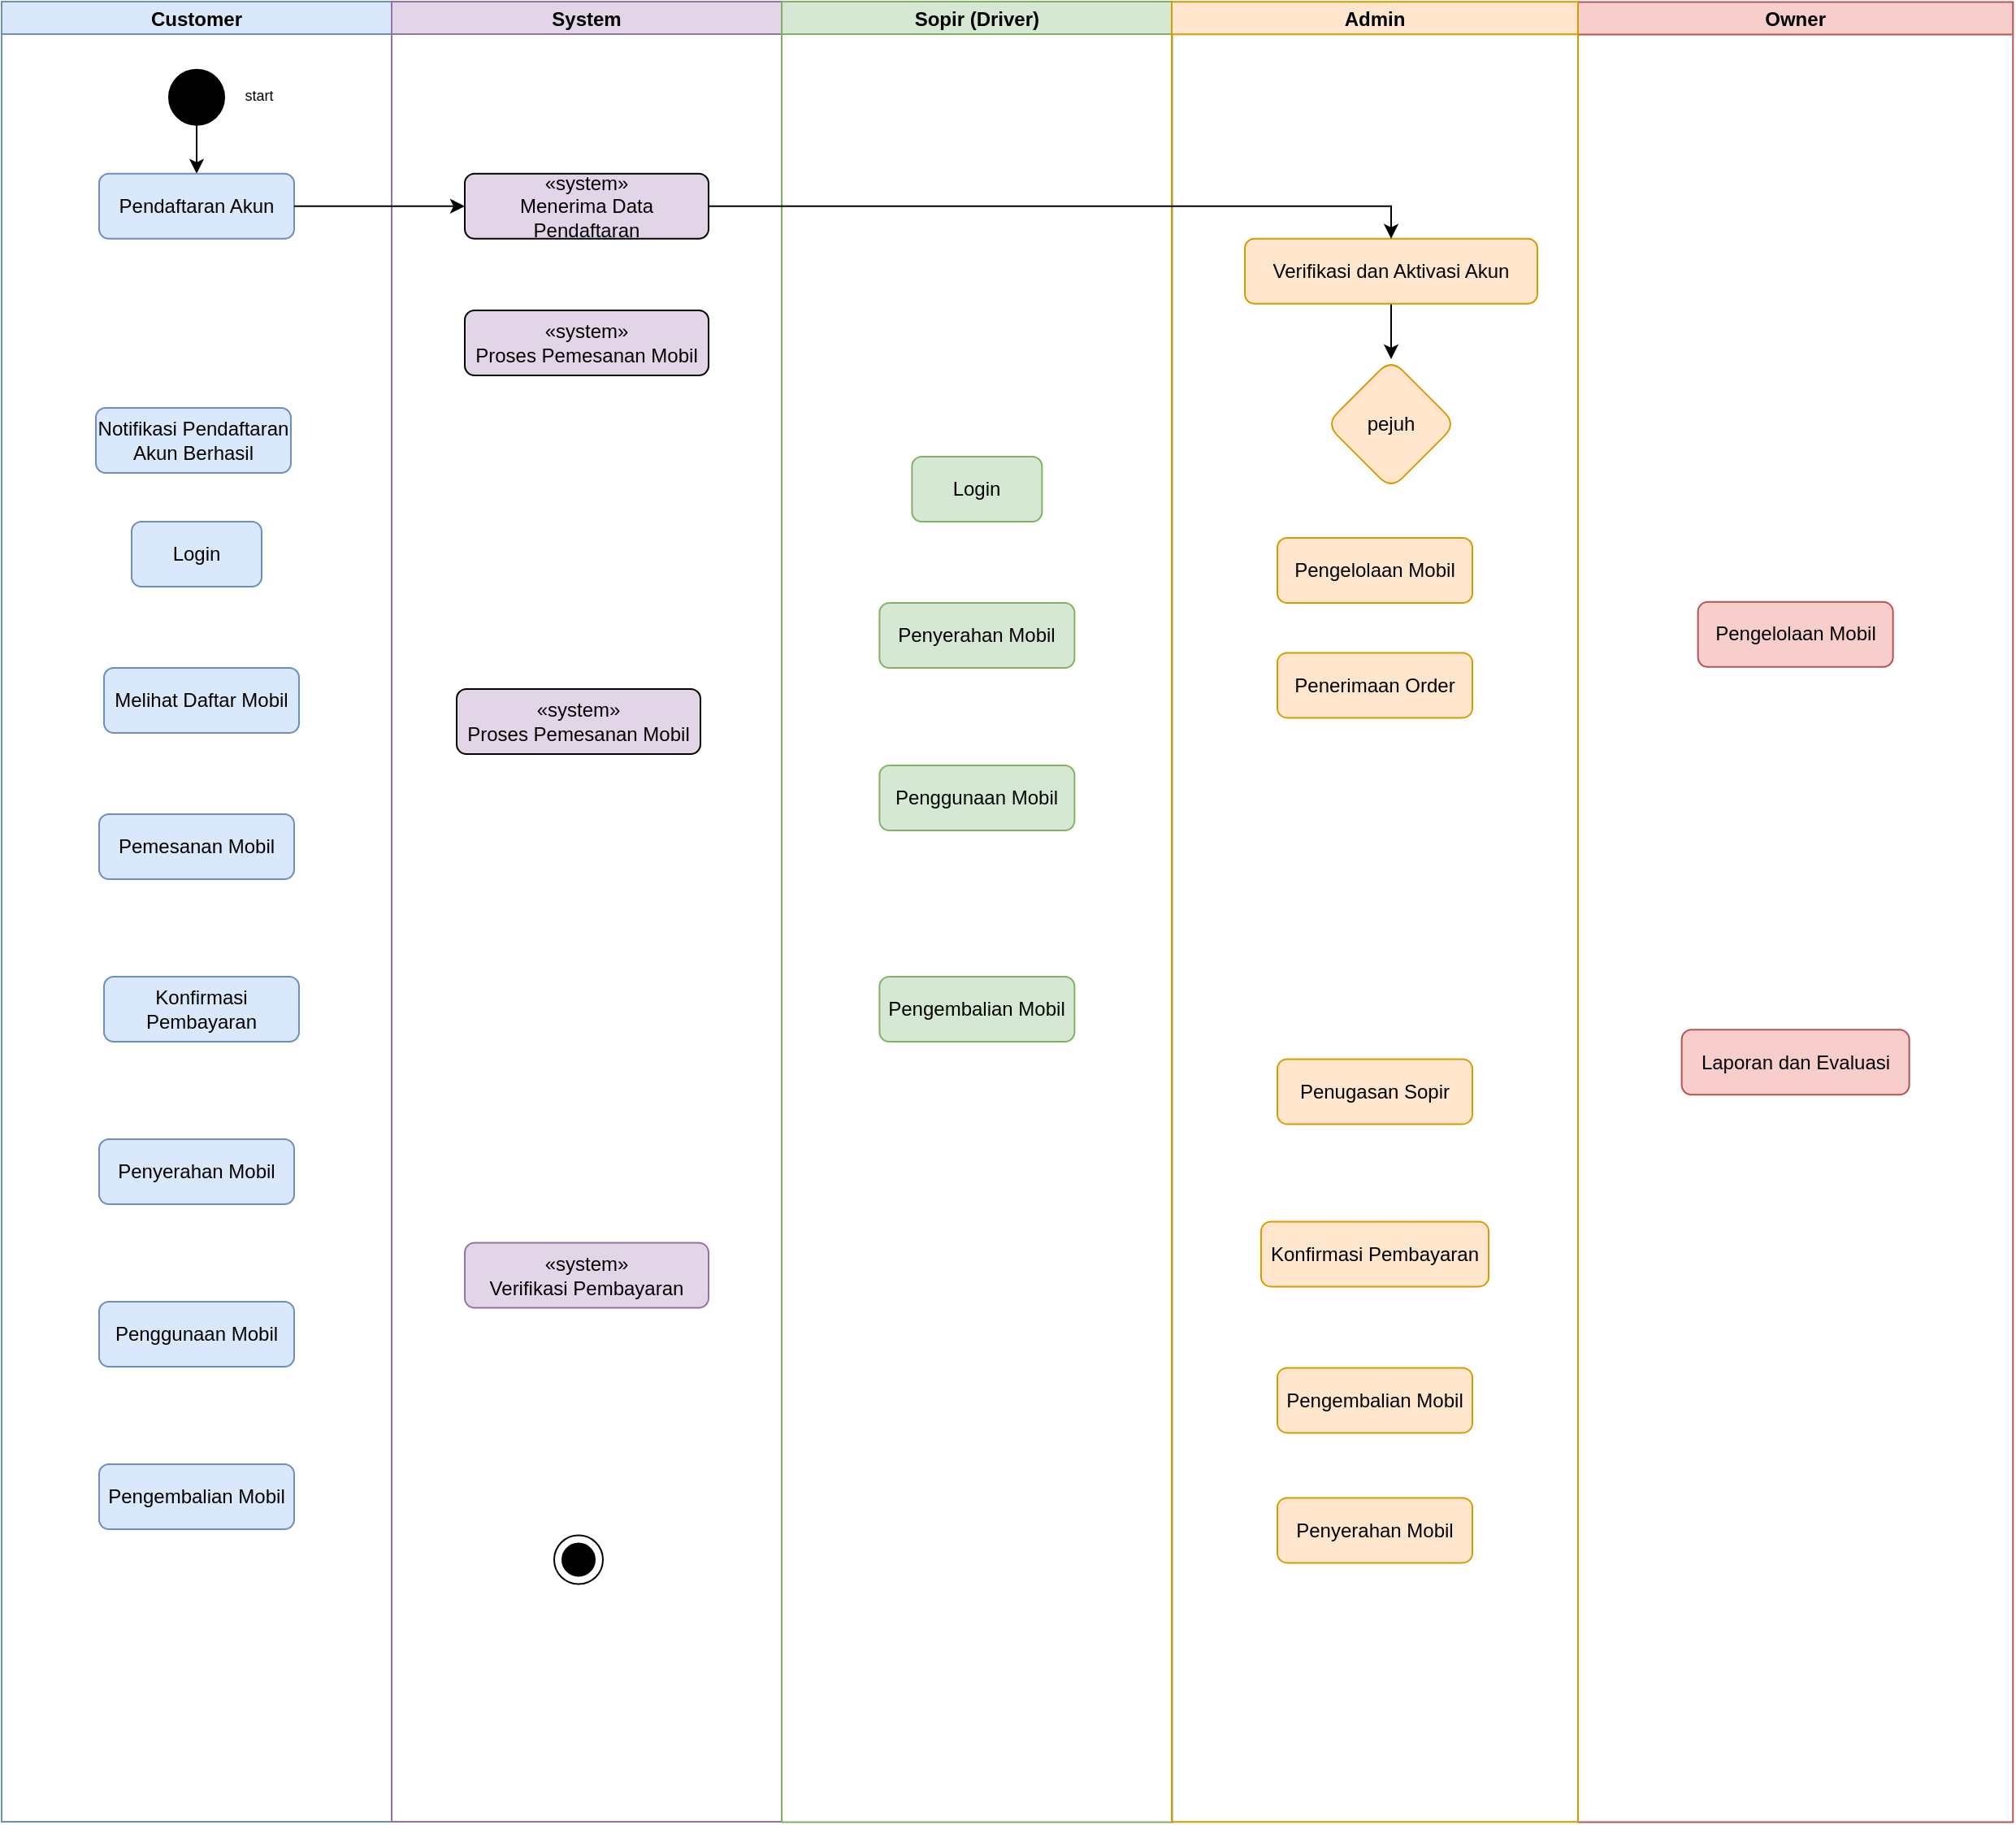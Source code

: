 <mxfile version="27.0.6" pages="2">
  <diagram id="cQOA75MhWtw8xB7MegDM" name="Page-2">
    <mxGraphModel dx="1246" dy="730" grid="1" gridSize="10" guides="1" tooltips="1" connect="1" arrows="1" fold="1" page="1" pageScale="1" pageWidth="1300" pageHeight="1300" math="0" shadow="0">
      <root>
        <mxCell id="0" />
        <mxCell id="1" parent="0" />
        <mxCell id="KOtJxPANj1FLsA_ij19_-1" value="Customer" style="swimlane;startSize=20;horizontal=0;fillColor=#dae8fc;strokeColor=#6c8ebf;rotation=90;" parent="1" vertex="1">
          <mxGeometry x="-400" y="560" width="1120" height="240" as="geometry" />
        </mxCell>
        <mxCell id="PfZOJwtF228f2BpK_ug3-11" value="" style="group" parent="KOtJxPANj1FLsA_ij19_-1" vertex="1" connectable="0">
          <mxGeometry x="500" y="-398.13" width="123" height="773.99" as="geometry" />
        </mxCell>
        <mxCell id="sD7svQfoT9h4g5HT7iYR-10" style="edgeStyle=orthogonalEdgeStyle;rounded=0;orthogonalLoop=1;jettySize=auto;html=1;entryX=0.5;entryY=0;entryDx=0;entryDy=0;" parent="PfZOJwtF228f2BpK_ug3-11" source="79ibHpBMerQDh33CQug3-1" target="PfZOJwtF228f2BpK_ug3-1" edge="1">
          <mxGeometry relative="1" as="geometry" />
        </mxCell>
        <mxCell id="79ibHpBMerQDh33CQug3-1" value="" style="ellipse;whiteSpace=wrap;html=1;aspect=fixed;fillColor=#000000;strokeColor=#000000;" parent="PfZOJwtF228f2BpK_ug3-11" vertex="1">
          <mxGeometry x="43" width="34" height="34" as="geometry" />
        </mxCell>
        <mxCell id="PfZOJwtF228f2BpK_ug3-1" value="Pendaftaran Akun" style="rounded=1;whiteSpace=wrap;html=1;fillColor=#dae8fc;strokeColor=#6c8ebf;" parent="PfZOJwtF228f2BpK_ug3-11" vertex="1">
          <mxGeometry y="64" width="120" height="40" as="geometry" />
        </mxCell>
        <mxCell id="sD7svQfoT9h4g5HT7iYR-11" value="&lt;font style=&quot;font-size: 9px;&quot;&gt;start&lt;/font&gt;" style="text;html=1;align=center;verticalAlign=middle;resizable=0;points=[];autosize=1;strokeColor=none;fillColor=none;" parent="PfZOJwtF228f2BpK_ug3-11" vertex="1">
          <mxGeometry x="78" width="40" height="30" as="geometry" />
        </mxCell>
        <mxCell id="ylXejPjhORW1_OEYjilS-5" value="" style="group" parent="PfZOJwtF228f2BpK_ug3-11" vertex="1" connectable="0">
          <mxGeometry y="278.13" width="123" height="619.99" as="geometry" />
        </mxCell>
        <mxCell id="PfZOJwtF228f2BpK_ug3-2" value="Login" style="rounded=1;whiteSpace=wrap;html=1;fillColor=#dae8fc;strokeColor=#6c8ebf;" parent="ylXejPjhORW1_OEYjilS-5" vertex="1">
          <mxGeometry x="20" width="80" height="40" as="geometry" />
        </mxCell>
        <mxCell id="PfZOJwtF228f2BpK_ug3-3" value="Melihat Daftar Mobil" style="rounded=1;whiteSpace=wrap;html=1;fillColor=#dae8fc;strokeColor=#6c8ebf;" parent="ylXejPjhORW1_OEYjilS-5" vertex="1">
          <mxGeometry x="3" y="90" width="120" height="40" as="geometry" />
        </mxCell>
        <mxCell id="PfZOJwtF228f2BpK_ug3-4" value="Pemesanan Mobil" style="rounded=1;whiteSpace=wrap;html=1;fillColor=#dae8fc;strokeColor=#6c8ebf;" parent="ylXejPjhORW1_OEYjilS-5" vertex="1">
          <mxGeometry y="180" width="120" height="40" as="geometry" />
        </mxCell>
        <mxCell id="PfZOJwtF228f2BpK_ug3-5" value="Konfirmasi Pembayaran" style="rounded=1;whiteSpace=wrap;html=1;fillColor=#dae8fc;strokeColor=#6c8ebf;" parent="ylXejPjhORW1_OEYjilS-5" vertex="1">
          <mxGeometry x="3" y="280" width="120" height="40" as="geometry" />
        </mxCell>
        <mxCell id="PfZOJwtF228f2BpK_ug3-6" value="Penyerahan Mobil" style="rounded=1;whiteSpace=wrap;html=1;fillColor=#dae8fc;strokeColor=#6c8ebf;" parent="ylXejPjhORW1_OEYjilS-5" vertex="1">
          <mxGeometry y="379.99" width="120" height="40" as="geometry" />
        </mxCell>
        <mxCell id="PfZOJwtF228f2BpK_ug3-7" value="Penggunaan Mobil" style="rounded=1;whiteSpace=wrap;html=1;fillColor=#dae8fc;strokeColor=#6c8ebf;" parent="ylXejPjhORW1_OEYjilS-5" vertex="1">
          <mxGeometry y="479.99" width="120" height="40" as="geometry" />
        </mxCell>
        <mxCell id="PfZOJwtF228f2BpK_ug3-8" value="Pengembalian Mobil" style="rounded=1;whiteSpace=wrap;html=1;fillColor=#dae8fc;strokeColor=#6c8ebf;" parent="ylXejPjhORW1_OEYjilS-5" vertex="1">
          <mxGeometry y="579.99" width="120" height="40" as="geometry" />
        </mxCell>
        <mxCell id="ylXejPjhORW1_OEYjilS-20" value="Notifikasi Pendaftaran Akun Berhasil" style="rounded=1;whiteSpace=wrap;html=1;fillColor=#dae8fc;strokeColor=#6c8ebf;" parent="PfZOJwtF228f2BpK_ug3-11" vertex="1">
          <mxGeometry x="-2" y="208.13" width="120" height="40" as="geometry" />
        </mxCell>
        <mxCell id="ohk5mgI61jgBAOQ4yL62-1" value="System" style="swimlane;startSize=20;horizontal=0;fillColor=#e1d5e7;strokeColor=#9673a6;rotation=90;" parent="1" vertex="1">
          <mxGeometry x="-160" y="560" width="1120" height="240" as="geometry" />
        </mxCell>
        <mxCell id="sD7svQfoT9h4g5HT7iYR-4" value="«system»&#xa;Proses Pemesanan Mobil" style="rounded=1;whiteSpace=wrap;html=1;fillColor=#e1d5e7;strokeColor=#000000;" parent="ohk5mgI61jgBAOQ4yL62-1" vertex="1">
          <mxGeometry x="480" y="-17.0" width="150" height="40" as="geometry" />
        </mxCell>
        <mxCell id="sD7svQfoT9h4g5HT7iYR-5" value="«system»&#xa;Verifikasi Pembayaran" style="rounded=1;whiteSpace=wrap;html=1;fillColor=#e1d5e7;strokeColor=#9673a6;" parent="ohk5mgI61jgBAOQ4yL62-1" vertex="1">
          <mxGeometry x="485" y="323.75" width="150" height="40" as="geometry" />
        </mxCell>
        <mxCell id="sD7svQfoT9h4g5HT7iYR-1" value="" style="ellipse;whiteSpace=wrap;html=1;aspect=fixed;fillColor=#000000;strokeColor=#000000;" parent="ohk5mgI61jgBAOQ4yL62-1" vertex="1">
          <mxGeometry x="545" y="508.75" width="20" height="20" as="geometry" />
        </mxCell>
        <mxCell id="sD7svQfoT9h4g5HT7iYR-2" value="" style="ellipse;whiteSpace=wrap;html=1;aspect=fixed;fillColor=none;strokeColor=#000000;" parent="ohk5mgI61jgBAOQ4yL62-1" vertex="1">
          <mxGeometry x="540" y="503.75" width="30" height="30" as="geometry" />
        </mxCell>
        <mxCell id="hJQ_a-hvJXNJn6hqN4ns-5" value="«system»&lt;div&gt;Menerima Data Pendaftaran&lt;br&gt;&lt;/div&gt;" style="rounded=1;whiteSpace=wrap;html=1;fillColor=#e1d5e7;strokeColor=#000000;" parent="ohk5mgI61jgBAOQ4yL62-1" vertex="1">
          <mxGeometry x="485" y="-334.13" width="150" height="40" as="geometry" />
        </mxCell>
        <mxCell id="ylXejPjhORW1_OEYjilS-4" value="«system»&#xa;Proses Pemesanan Mobil" style="rounded=1;whiteSpace=wrap;html=1;fillColor=#e1d5e7;strokeColor=#000000;" parent="ohk5mgI61jgBAOQ4yL62-1" vertex="1">
          <mxGeometry x="485" y="-250" width="150" height="40" as="geometry" />
        </mxCell>
        <mxCell id="bzaND2EY4WvE75km1R8g-1" value="Sopir (Driver)" style="swimlane;startSize=20;horizontal=0;fillColor=#d5e8d4;strokeColor=#82b366;rotation=90;" parent="1" vertex="1">
          <mxGeometry x="80" y="560" width="1120.37" height="240.25" as="geometry" />
        </mxCell>
        <mxCell id="2BGqfWzJBlMTcwPBi3eM-2" value="Login" style="rounded=1;whiteSpace=wrap;html=1;fillColor=#d5e8d4;strokeColor=#82b366;" parent="bzaND2EY4WvE75km1R8g-1" vertex="1">
          <mxGeometry x="520.19" y="-160.0" width="80" height="40" as="geometry" />
        </mxCell>
        <mxCell id="2BGqfWzJBlMTcwPBi3eM-3" value="Penyerahan Mobil" style="rounded=1;whiteSpace=wrap;html=1;fillColor=#d5e8d4;strokeColor=#82b366;" parent="bzaND2EY4WvE75km1R8g-1" vertex="1">
          <mxGeometry x="500.19" y="-70.0" width="120" height="40" as="geometry" />
        </mxCell>
        <mxCell id="2BGqfWzJBlMTcwPBi3eM-4" value="Penggunaan Mobil" style="rounded=1;whiteSpace=wrap;html=1;fillColor=#d5e8d4;strokeColor=#82b366;" parent="bzaND2EY4WvE75km1R8g-1" vertex="1">
          <mxGeometry x="500.19" y="30.0" width="120" height="40" as="geometry" />
        </mxCell>
        <mxCell id="2BGqfWzJBlMTcwPBi3eM-5" value="Pengembalian Mobil" style="rounded=1;whiteSpace=wrap;html=1;fillColor=#d5e8d4;strokeColor=#82b366;" parent="bzaND2EY4WvE75km1R8g-1" vertex="1">
          <mxGeometry x="500.19" y="160.0" width="120" height="40" as="geometry" />
        </mxCell>
        <mxCell id="01p1m4sroqPD6ppPYlkh-1" value="Owner" style="swimlane;startSize=20;horizontal=0;fillColor=#f8cecc;strokeColor=#b85450;rotation=90;" parent="1" vertex="1">
          <mxGeometry x="583.82" y="546.41" width="1120" height="267.64" as="geometry" />
        </mxCell>
        <mxCell id="4u6XGzO_qfQD8vu22Z_5-2" value="Pengelolaan Mobil" style="rounded=1;whiteSpace=wrap;html=1;fillColor=#f8cecc;strokeColor=#b85450;" parent="01p1m4sroqPD6ppPYlkh-1" vertex="1">
          <mxGeometry x="500" y="-57" width="120" height="40" as="geometry" />
        </mxCell>
        <mxCell id="4u6XGzO_qfQD8vu22Z_5-3" value="Laporan dan Evaluasi" style="rounded=1;whiteSpace=wrap;html=1;fillColor=#f8cecc;strokeColor=#b85450;" parent="01p1m4sroqPD6ppPYlkh-1" vertex="1">
          <mxGeometry x="490" y="206.19" width="140" height="40" as="geometry" />
        </mxCell>
        <mxCell id="dF0UgoKoTiNk3la0VGGl-1" value="Admin" style="swimlane;startSize=20;horizontal=0;fillColor=#ffe6cc;strokeColor=#d79b00;rotation=90;" parent="1" vertex="1">
          <mxGeometry x="325" y="555.13" width="1120" height="250" as="geometry" />
        </mxCell>
        <mxCell id="2Y1HbaAFJdXDQZyM6hTv-2" value="Pengelolaan Mobil" style="rounded=1;whiteSpace=wrap;html=1;fillColor=#ffe6cc;strokeColor=#d79b00;" parent="dF0UgoKoTiNk3la0VGGl-1" vertex="1">
          <mxGeometry x="500" y="-105.13" width="120" height="40" as="geometry" />
        </mxCell>
        <mxCell id="2Y1HbaAFJdXDQZyM6hTv-3" value="Penerimaan Order" style="rounded=1;whiteSpace=wrap;html=1;fillColor=#ffe6cc;strokeColor=#d79b00;" parent="dF0UgoKoTiNk3la0VGGl-1" vertex="1">
          <mxGeometry x="500" y="-34.44" width="120" height="40" as="geometry" />
        </mxCell>
        <mxCell id="ylXejPjhORW1_OEYjilS-23" value="" style="edgeStyle=orthogonalEdgeStyle;rounded=0;orthogonalLoop=1;jettySize=auto;html=1;" parent="dF0UgoKoTiNk3la0VGGl-1" source="2Y1HbaAFJdXDQZyM6hTv-4" target="ylXejPjhORW1_OEYjilS-22" edge="1">
          <mxGeometry relative="1" as="geometry" />
        </mxCell>
        <mxCell id="2Y1HbaAFJdXDQZyM6hTv-4" value="Verifikasi dan Aktivasi Akun" style="rounded=1;whiteSpace=wrap;html=1;fillColor=#ffe6cc;strokeColor=#d79b00;" parent="dF0UgoKoTiNk3la0VGGl-1" vertex="1">
          <mxGeometry x="480" y="-289.26" width="180" height="40" as="geometry" />
        </mxCell>
        <mxCell id="2Y1HbaAFJdXDQZyM6hTv-5" value="Penugasan Sopir" style="rounded=1;whiteSpace=wrap;html=1;fillColor=#ffe6cc;strokeColor=#d79b00;" parent="dF0UgoKoTiNk3la0VGGl-1" vertex="1">
          <mxGeometry x="500" y="215.56" width="120" height="40" as="geometry" />
        </mxCell>
        <mxCell id="2Y1HbaAFJdXDQZyM6hTv-6" value="Konfirmasi Pembayaran" style="rounded=1;whiteSpace=wrap;html=1;fillColor=#ffe6cc;strokeColor=#d79b00;" parent="dF0UgoKoTiNk3la0VGGl-1" vertex="1">
          <mxGeometry x="490" y="315.56" width="140" height="40" as="geometry" />
        </mxCell>
        <mxCell id="2Y1HbaAFJdXDQZyM6hTv-9" value="Pengembalian Mobil" style="rounded=1;whiteSpace=wrap;html=1;fillColor=#ffe6cc;strokeColor=#d79b00;" parent="dF0UgoKoTiNk3la0VGGl-1" vertex="1">
          <mxGeometry x="500" y="405.56" width="120" height="40" as="geometry" />
        </mxCell>
        <mxCell id="2Y1HbaAFJdXDQZyM6hTv-8" value="Penyerahan Mobil" style="rounded=1;whiteSpace=wrap;html=1;fillColor=#ffe6cc;strokeColor=#d79b00;" parent="dF0UgoKoTiNk3la0VGGl-1" vertex="1">
          <mxGeometry x="500" y="485.56" width="120" height="40" as="geometry" />
        </mxCell>
        <mxCell id="ylXejPjhORW1_OEYjilS-22" value="pejuh" style="rhombus;whiteSpace=wrap;html=1;fillColor=#ffe6cc;strokeColor=#d79b00;rounded=1;" parent="dF0UgoKoTiNk3la0VGGl-1" vertex="1">
          <mxGeometry x="530" y="-215.13" width="80" height="80" as="geometry" />
        </mxCell>
        <mxCell id="ylXejPjhORW1_OEYjilS-1" style="edgeStyle=orthogonalEdgeStyle;rounded=0;orthogonalLoop=1;jettySize=auto;html=1;entryX=0;entryY=0.5;entryDx=0;entryDy=0;" parent="1" source="PfZOJwtF228f2BpK_ug3-1" target="hJQ_a-hvJXNJn6hqN4ns-5" edge="1">
          <mxGeometry relative="1" as="geometry">
            <mxPoint x="300" y="280" as="targetPoint" />
          </mxGeometry>
        </mxCell>
        <mxCell id="ylXejPjhORW1_OEYjilS-3" style="edgeStyle=orthogonalEdgeStyle;rounded=0;orthogonalLoop=1;jettySize=auto;html=1;entryX=0.5;entryY=0;entryDx=0;entryDy=0;" parent="1" source="hJQ_a-hvJXNJn6hqN4ns-5" target="2Y1HbaAFJdXDQZyM6hTv-4" edge="1">
          <mxGeometry relative="1" as="geometry" />
        </mxCell>
      </root>
    </mxGraphModel>
  </diagram>
  <diagram id="C5RBs43oDa-KdzZeNtuy" name="Page-1">
    <mxGraphModel dx="609" dy="310" grid="1" gridSize="10" guides="1" tooltips="1" connect="1" arrows="1" fold="1" page="1" pageScale="1" pageWidth="1169" pageHeight="827" math="0" shadow="0">
      <root>
        <mxCell id="WIyWlLk6GJQsqaUBKTNV-0" />
        <mxCell id="WIyWlLk6GJQsqaUBKTNV-1" parent="WIyWlLk6GJQsqaUBKTNV-0" />
        <mxCell id="title" value="Activity Diagram: Car Rental System" style="text;html=1;strokeColor=none;fillColor=none;align=center;verticalAlign=middle;whiteSpace=wrap;rounded=0;fontSize=16;fontStyle=1" parent="WIyWlLk6GJQsqaUBKTNV-1" vertex="1">
          <mxGeometry x="251" y="20" width="360" height="30" as="geometry" />
        </mxCell>
        <mxCell id="swimlane-customer" value="Customer" style="swimlane;startSize=20;horizontal=0;fillColor=#dae8fc;strokeColor=#6c8ebf;" parent="WIyWlLk6GJQsqaUBKTNV-1" vertex="1">
          <mxGeometry x="51" y="80" width="760" height="200" as="geometry" />
        </mxCell>
        <mxCell id="swimlane-sopir" value="Sopir (Driver)" style="swimlane;startSize=20;horizontal=0;fillColor=#d5e8d4;strokeColor=#82b366;" parent="WIyWlLk6GJQsqaUBKTNV-1" vertex="1">
          <mxGeometry x="51" y="280" width="760" height="180" as="geometry" />
        </mxCell>
        <mxCell id="driver-register" value="Pendaftaran Akun" style="rounded=1;whiteSpace=wrap;html=1;fillColor=#d5e8d4;strokeColor=#82b366;" parent="swimlane-sopir" vertex="1">
          <mxGeometry x="80" y="40" width="120" height="40" as="geometry" />
        </mxCell>
        <mxCell id="swimlane-admin" value="Admin" style="swimlane;startSize=20;horizontal=0;fillColor=#ffe6cc;strokeColor=#d79b00;" parent="WIyWlLk6GJQsqaUBKTNV-1" vertex="1">
          <mxGeometry x="51" y="460" width="760" height="200" as="geometry" />
        </mxCell>
        <mxCell id="swimlane-owner" value="Owner" style="swimlane;startSize=20;horizontal=0;fillColor=#f8cecc;strokeColor=#b85450;" parent="WIyWlLk6GJQsqaUBKTNV-1" vertex="1">
          <mxGeometry x="51" y="660" width="760" height="140" as="geometry" />
        </mxCell>
        <mxCell id="swimlane-system" value="System" style="swimlane;startSize=20;horizontal=0;fillColor=#e1d5e7;strokeColor=#9673a6;" parent="WIyWlLk6GJQsqaUBKTNV-1" vertex="1">
          <mxGeometry x="51" y="800" width="760" height="120" as="geometry" />
        </mxCell>
        <mxCell id="start" value="" style="ellipse;whiteSpace=wrap;html=1;aspect=fixed;fillColor=#000000;strokeColor=#000000;" parent="WIyWlLk6GJQsqaUBKTNV-1" vertex="1">
          <mxGeometry x="81" y="130" width="20" height="20" as="geometry" />
        </mxCell>
        <mxCell id="end" value="" style="ellipse;whiteSpace=wrap;html=1;aspect=fixed;fillColor=#000000;strokeColor=#000000;" parent="WIyWlLk6GJQsqaUBKTNV-1" vertex="1">
          <mxGeometry x="751" y="850" width="20" height="20" as="geometry" />
        </mxCell>
        <mxCell id="end-circle" value="" style="ellipse;whiteSpace=wrap;html=1;aspect=fixed;fillColor=none;strokeColor=#000000;" parent="WIyWlLk6GJQsqaUBKTNV-1" vertex="1">
          <mxGeometry x="746" y="845" width="30" height="30" as="geometry" />
        </mxCell>
        <mxCell id="customer-register" value="Pendaftaran Akun" style="rounded=1;whiteSpace=wrap;html=1;fillColor=#dae8fc;strokeColor=#6c8ebf;" parent="WIyWlLk6GJQsqaUBKTNV-1" vertex="1">
          <mxGeometry x="131" y="120" width="120" height="40" as="geometry" />
        </mxCell>
        <mxCell id="customer-login" value="Login" style="rounded=1;whiteSpace=wrap;html=1;fillColor=#dae8fc;strokeColor=#6c8ebf;" parent="WIyWlLk6GJQsqaUBKTNV-1" vertex="1">
          <mxGeometry x="291" y="120" width="80" height="40" as="geometry" />
        </mxCell>
        <mxCell id="customer-view-cars" value="Melihat Daftar Mobil" style="rounded=1;whiteSpace=wrap;html=1;fillColor=#dae8fc;strokeColor=#6c8ebf;" parent="WIyWlLk6GJQsqaUBKTNV-1" vertex="1">
          <mxGeometry x="411" y="120" width="120" height="40" as="geometry" />
        </mxCell>
        <mxCell id="customer-order" value="Pemesanan Mobil" style="rounded=1;whiteSpace=wrap;html=1;fillColor=#dae8fc;strokeColor=#6c8ebf;" parent="WIyWlLk6GJQsqaUBKTNV-1" vertex="1">
          <mxGeometry x="571" y="120" width="120" height="40" as="geometry" />
        </mxCell>
        <mxCell id="customer-payment" value="Konfirmasi Pembayaran" style="rounded=1;whiteSpace=wrap;html=1;fillColor=#dae8fc;strokeColor=#6c8ebf;" parent="WIyWlLk6GJQsqaUBKTNV-1" vertex="1">
          <mxGeometry x="131" y="200" width="140" height="40" as="geometry" />
        </mxCell>
        <mxCell id="customer-receive" value="Penyerahan Mobil" style="rounded=1;whiteSpace=wrap;html=1;fillColor=#dae8fc;strokeColor=#6c8ebf;" parent="WIyWlLk6GJQsqaUBKTNV-1" vertex="1">
          <mxGeometry x="311" y="200" width="120" height="40" as="geometry" />
        </mxCell>
        <mxCell id="customer-use" value="Penggunaan Mobil" style="rounded=1;whiteSpace=wrap;html=1;fillColor=#dae8fc;strokeColor=#6c8ebf;" parent="WIyWlLk6GJQsqaUBKTNV-1" vertex="1">
          <mxGeometry x="471" y="200" width="120" height="40" as="geometry" />
        </mxCell>
        <mxCell id="customer-return" value="Pengembalian Mobil" style="rounded=1;whiteSpace=wrap;html=1;fillColor=#dae8fc;strokeColor=#6c8ebf;" parent="WIyWlLk6GJQsqaUBKTNV-1" vertex="1">
          <mxGeometry x="631" y="200" width="120" height="40" as="geometry" />
        </mxCell>
        <mxCell id="driver-login" value="Login" style="rounded=1;whiteSpace=wrap;html=1;fillColor=#d5e8d4;strokeColor=#82b366;" parent="WIyWlLk6GJQsqaUBKTNV-1" vertex="1">
          <mxGeometry x="291" y="320" width="80" height="40" as="geometry" />
        </mxCell>
        <mxCell id="driver-deliver" value="Penyerahan Mobil" style="rounded=1;whiteSpace=wrap;html=1;fillColor=#d5e8d4;strokeColor=#82b366;" parent="WIyWlLk6GJQsqaUBKTNV-1" vertex="1">
          <mxGeometry x="411" y="320" width="120" height="40" as="geometry" />
        </mxCell>
        <mxCell id="driver-car-use" value="Penggunaan Mobil" style="rounded=1;whiteSpace=wrap;html=1;fillColor=#d5e8d4;strokeColor=#82b366;" parent="WIyWlLk6GJQsqaUBKTNV-1" vertex="1">
          <mxGeometry x="571" y="320" width="120" height="40" as="geometry" />
        </mxCell>
        <mxCell id="driver-car-return" value="Pengembalian Mobil" style="rounded=1;whiteSpace=wrap;html=1;fillColor=#d5e8d4;strokeColor=#82b366;" parent="WIyWlLk6GJQsqaUBKTNV-1" vertex="1">
          <mxGeometry x="311" y="400" width="120" height="40" as="geometry" />
        </mxCell>
        <mxCell id="admin-login" value="Login" style="rounded=1;whiteSpace=wrap;html=1;fillColor=#ffe6cc;strokeColor=#d79b00;" parent="WIyWlLk6GJQsqaUBKTNV-1" vertex="1">
          <mxGeometry x="131" y="500" width="80" height="40" as="geometry" />
        </mxCell>
        <mxCell id="admin-car-management" value="Pengelolaan Mobil" style="rounded=1;whiteSpace=wrap;html=1;fillColor=#ffe6cc;strokeColor=#d79b00;" parent="WIyWlLk6GJQsqaUBKTNV-1" vertex="1">
          <mxGeometry x="251" y="500" width="120" height="40" as="geometry" />
        </mxCell>
        <mxCell id="admin-order-receive" value="Penerimaan Order" style="rounded=1;whiteSpace=wrap;html=1;fillColor=#ffe6cc;strokeColor=#d79b00;" parent="WIyWlLk6GJQsqaUBKTNV-1" vertex="1">
          <mxGeometry x="411" y="500" width="120" height="40" as="geometry" />
        </mxCell>
        <mxCell id="admin-verify-account" value="Verifikasi dan Aktivasi Akun" style="rounded=1;whiteSpace=wrap;html=1;fillColor=#ffe6cc;strokeColor=#d79b00;" parent="WIyWlLk6GJQsqaUBKTNV-1" vertex="1">
          <mxGeometry x="571" y="500" width="180" height="40" as="geometry" />
        </mxCell>
        <mxCell id="admin-assign-driver" value="Penugasan Sopir" style="rounded=1;whiteSpace=wrap;html=1;fillColor=#ffe6cc;strokeColor=#d79b00;" parent="WIyWlLk6GJQsqaUBKTNV-1" vertex="1">
          <mxGeometry x="131" y="580" width="120" height="40" as="geometry" />
        </mxCell>
        <mxCell id="admin-confirm-payment" value="Konfirmasi Pembayaran" style="rounded=1;whiteSpace=wrap;html=1;fillColor=#ffe6cc;strokeColor=#d79b00;" parent="WIyWlLk6GJQsqaUBKTNV-1" vertex="1">
          <mxGeometry x="291" y="580" width="140" height="40" as="geometry" />
        </mxCell>
        <mxCell id="GzEbTHBpW3vaCUBdKHdi-0" value="" style="edgeStyle=orthogonalEdgeStyle;rounded=0;orthogonalLoop=1;jettySize=auto;html=1;" edge="1" parent="WIyWlLk6GJQsqaUBKTNV-1" source="admin-deliver-car" target="admin-return-car">
          <mxGeometry relative="1" as="geometry" />
        </mxCell>
        <mxCell id="admin-deliver-car" value="Penyerahan Mobil" style="rounded=1;whiteSpace=wrap;html=1;fillColor=#ffe6cc;strokeColor=#d79b00;" parent="WIyWlLk6GJQsqaUBKTNV-1" vertex="1">
          <mxGeometry x="471" y="580" width="120" height="40" as="geometry" />
        </mxCell>
        <mxCell id="admin-return-car" value="Pengembalian Mobil" style="rounded=1;whiteSpace=wrap;html=1;fillColor=#ffe6cc;strokeColor=#d79b00;" parent="WIyWlLk6GJQsqaUBKTNV-1" vertex="1">
          <mxGeometry x="631" y="580" width="120" height="40" as="geometry" />
        </mxCell>
        <mxCell id="owner-login" value="Login" style="rounded=1;whiteSpace=wrap;html=1;fillColor=#f8cecc;strokeColor=#b85450;" parent="WIyWlLk6GJQsqaUBKTNV-1" vertex="1">
          <mxGeometry x="131" y="700" width="80" height="40" as="geometry" />
        </mxCell>
        <mxCell id="owner-car-management" value="Pengelolaan Mobil" style="rounded=1;whiteSpace=wrap;html=1;fillColor=#f8cecc;strokeColor=#b85450;" parent="WIyWlLk6GJQsqaUBKTNV-1" vertex="1">
          <mxGeometry x="291" y="700" width="120" height="40" as="geometry" />
        </mxCell>
        <mxCell id="owner-report" value="Laporan dan Evaluasi" style="rounded=1;whiteSpace=wrap;html=1;fillColor=#f8cecc;strokeColor=#b85450;" parent="WIyWlLk6GJQsqaUBKTNV-1" vertex="1">
          <mxGeometry x="491" y="700" width="140" height="40" as="geometry" />
        </mxCell>
        <mxCell id="system-verify-account" value="«system»&#xa;Verifikasi Akun" style="rounded=1;whiteSpace=wrap;html=1;fillColor=#e1d5e7;strokeColor=#9673a6;" parent="WIyWlLk6GJQsqaUBKTNV-1" vertex="1">
          <mxGeometry x="131" y="840" width="120" height="40" as="geometry" />
        </mxCell>
        <mxCell id="system-process-order" value="«system»&#xa;Proses Pemesanan Mobil" style="rounded=1;whiteSpace=wrap;html=1;fillColor=#e1d5e7;strokeColor=#9673a6;" parent="WIyWlLk6GJQsqaUBKTNV-1" vertex="1">
          <mxGeometry x="291" y="840" width="150" height="40" as="geometry" />
        </mxCell>
        <mxCell id="system-payment-verification" value="«system»&#xa;Verifikasi Pembayaran" style="rounded=1;whiteSpace=wrap;html=1;fillColor=#e1d5e7;strokeColor=#9673a6;" parent="WIyWlLk6GJQsqaUBKTNV-1" vertex="1">
          <mxGeometry x="481" y="840" width="150" height="40" as="geometry" />
        </mxCell>
        <mxCell id="arrow-start-register" value="" style="endArrow=classic;html=1;rounded=0;exitX=1;exitY=0.5;exitDx=0;exitDy=0;entryX=0;entryY=0.5;entryDx=0;entryDy=0;" parent="WIyWlLk6GJQsqaUBKTNV-1" source="start" target="customer-register" edge="1">
          <mxGeometry width="50" height="50" relative="1" as="geometry">
            <mxPoint x="401" y="450" as="sourcePoint" />
            <mxPoint x="451" y="400" as="targetPoint" />
          </mxGeometry>
        </mxCell>
        <mxCell id="arrow-register-login" value="" style="endArrow=classic;html=1;rounded=0;exitX=1;exitY=0.5;exitDx=0;exitDy=0;entryX=0;entryY=0.5;entryDx=0;entryDy=0;" parent="WIyWlLk6GJQsqaUBKTNV-1" source="customer-register" target="customer-login" edge="1">
          <mxGeometry width="50" height="50" relative="1" as="geometry">
            <mxPoint x="401" y="450" as="sourcePoint" />
            <mxPoint x="451" y="400" as="targetPoint" />
          </mxGeometry>
        </mxCell>
        <mxCell id="arrow-login-viewcars" value="" style="endArrow=classic;html=1;rounded=0;exitX=1;exitY=0.5;exitDx=0;exitDy=0;entryX=0;entryY=0.5;entryDx=0;entryDy=0;" parent="WIyWlLk6GJQsqaUBKTNV-1" source="customer-login" target="customer-view-cars" edge="1">
          <mxGeometry width="50" height="50" relative="1" as="geometry">
            <mxPoint x="401" y="450" as="sourcePoint" />
            <mxPoint x="451" y="400" as="targetPoint" />
          </mxGeometry>
        </mxCell>
        <mxCell id="arrow-viewcars-order" value="" style="endArrow=classic;html=1;rounded=0;exitX=1;exitY=0.5;exitDx=0;exitDy=0;entryX=0;entryY=0.5;entryDx=0;entryDy=0;" parent="WIyWlLk6GJQsqaUBKTNV-1" source="customer-view-cars" target="customer-order" edge="1">
          <mxGeometry width="50" height="50" relative="1" as="geometry">
            <mxPoint x="401" y="450" as="sourcePoint" />
            <mxPoint x="451" y="400" as="targetPoint" />
          </mxGeometry>
        </mxCell>
        <mxCell id="arrow-order-system" value="" style="endArrow=classic;html=1;rounded=0;exitX=0.5;exitY=1;exitDx=0;exitDy=0;entryX=0.614;entryY=-0.025;entryDx=0;entryDy=0;entryPerimeter=0;" parent="WIyWlLk6GJQsqaUBKTNV-1" source="customer-order" target="system-process-order" edge="1">
          <mxGeometry width="50" height="50" relative="1" as="geometry">
            <mxPoint x="401" y="450" as="sourcePoint" />
            <mxPoint x="451" y="400" as="targetPoint" />
            <Array as="points">
              <mxPoint x="631" y="770" />
              <mxPoint x="383" y="770" />
            </Array>
          </mxGeometry>
        </mxCell>
        <mxCell id="arrow-system-admin" value="" style="endArrow=classic;html=1;rounded=0;exitX=0.5;exitY=0;exitDx=0;exitDy=0;entryX=0.5;entryY=1;entryDx=0;entryDy=0;" parent="WIyWlLk6GJQsqaUBKTNV-1" source="system-process-order" target="admin-order-receive" edge="1">
          <mxGeometry width="50" height="50" relative="1" as="geometry">
            <mxPoint x="401" y="450" as="sourcePoint" />
            <mxPoint x="451" y="400" as="targetPoint" />
            <Array as="points">
              <mxPoint x="366" y="740" />
              <mxPoint x="471" y="740" />
            </Array>
          </mxGeometry>
        </mxCell>
        <mxCell id="arrow-admin-payment" value="" style="endArrow=classic;html=1;rounded=0;exitX=0;exitY=0.5;exitDx=0;exitDy=0;entryX=1;entryY=0.5;entryDx=0;entryDy=0;" parent="WIyWlLk6GJQsqaUBKTNV-1" source="admin-order-receive" target="customer-payment" edge="1">
          <mxGeometry width="50" height="50" relative="1" as="geometry">
            <mxPoint x="401" y="450" as="sourcePoint" />
            <mxPoint x="451" y="400" as="targetPoint" />
            <Array as="points">
              <mxPoint x="391" y="520" />
              <mxPoint x="391" y="220" />
            </Array>
          </mxGeometry>
        </mxCell>
        <mxCell id="arrow-payment-system" value="" style="endArrow=classic;html=1;rounded=0;exitX=0.5;exitY=1;exitDx=0;exitDy=0;entryX=0.5;entryY=0;entryDx=0;entryDy=0;" parent="WIyWlLk6GJQsqaUBKTNV-1" source="customer-payment" target="system-payment-verification" edge="1">
          <mxGeometry width="50" height="50" relative="1" as="geometry">
            <mxPoint x="401" y="450" as="sourcePoint" />
            <mxPoint x="451" y="400" as="targetPoint" />
            <Array as="points">
              <mxPoint x="201" y="440" />
              <mxPoint x="556" y="440" />
            </Array>
          </mxGeometry>
        </mxCell>
        <mxCell id="arrow-system-admin-confirm" value="" style="endArrow=classic;html=1;rounded=0;exitX=0;exitY=0;exitDx=0;exitDy=0;entryX=1;entryY=0.5;entryDx=0;entryDy=0;" parent="WIyWlLk6GJQsqaUBKTNV-1" source="system-payment-verification" target="admin-confirm-payment" edge="1">
          <mxGeometry width="50" height="50" relative="1" as="geometry">
            <mxPoint x="401" y="450" as="sourcePoint" />
            <mxPoint x="451" y="400" as="targetPoint" />
            <Array as="points">
              <mxPoint x="491" y="600" />
            </Array>
          </mxGeometry>
        </mxCell>
        <mxCell id="arrow-admin-assign" value="" style="endArrow=classic;html=1;rounded=0;exitX=0;exitY=0.5;exitDx=0;exitDy=0;entryX=1;entryY=0.5;entryDx=0;entryDy=0;" parent="WIyWlLk6GJQsqaUBKTNV-1" source="admin-confirm-payment" target="admin-assign-driver" edge="1">
          <mxGeometry width="50" height="50" relative="1" as="geometry">
            <mxPoint x="401" y="450" as="sourcePoint" />
            <mxPoint x="451" y="400" as="targetPoint" />
          </mxGeometry>
        </mxCell>
        <mxCell id="arrow-admin-driver" value="" style="endArrow=classic;html=1;rounded=0;exitX=0.5;exitY=0;exitDx=0;exitDy=0;entryX=0;entryY=0.5;entryDx=0;entryDy=0;" parent="WIyWlLk6GJQsqaUBKTNV-1" source="admin-assign-driver" target="driver-deliver" edge="1">
          <mxGeometry width="50" height="50" relative="1" as="geometry">
            <mxPoint x="401" y="450" as="sourcePoint" />
            <mxPoint x="451" y="400" as="targetPoint" />
            <Array as="points">
              <mxPoint x="191" y="340" />
            </Array>
          </mxGeometry>
        </mxCell>
        <mxCell id="arrow-driver-customer" value="" style="endArrow=classic;html=1;rounded=0;exitX=0;exitY=0.5;exitDx=0;exitDy=0;entryX=0.5;entryY=0;entryDx=0;entryDy=0;" parent="WIyWlLk6GJQsqaUBKTNV-1" source="driver-deliver" target="customer-receive" edge="1">
          <mxGeometry width="50" height="50" relative="1" as="geometry">
            <mxPoint x="401" y="450" as="sourcePoint" />
            <mxPoint x="451" y="400" as="targetPoint" />
            <Array as="points">
              <mxPoint x="371" y="340" />
              <mxPoint x="371" y="180" />
            </Array>
          </mxGeometry>
        </mxCell>
        <mxCell id="arrow-receive-use" value="" style="endArrow=classic;html=1;rounded=0;exitX=1;exitY=0.5;exitDx=0;exitDy=0;entryX=0;entryY=0.5;entryDx=0;entryDy=0;" parent="WIyWlLk6GJQsqaUBKTNV-1" source="customer-receive" target="customer-use" edge="1">
          <mxGeometry width="50" height="50" relative="1" as="geometry">
            <mxPoint x="401" y="450" as="sourcePoint" />
            <mxPoint x="451" y="400" as="targetPoint" />
          </mxGeometry>
        </mxCell>
        <mxCell id="arrow-use-return" value="" style="endArrow=classic;html=1;rounded=0;exitX=1;exitY=0.5;exitDx=0;exitDy=0;entryX=0;entryY=0.5;entryDx=0;entryDy=0;" parent="WIyWlLk6GJQsqaUBKTNV-1" source="customer-use" target="customer-return" edge="1">
          <mxGeometry width="50" height="50" relative="1" as="geometry">
            <mxPoint x="401" y="450" as="sourcePoint" />
            <mxPoint x="451" y="400" as="targetPoint" />
          </mxGeometry>
        </mxCell>
        <mxCell id="arrow-return-driver" value="" style="endArrow=classic;html=1;rounded=0;exitX=0.5;exitY=1;exitDx=0;exitDy=0;entryX=1;entryY=0.5;entryDx=0;entryDy=0;" parent="WIyWlLk6GJQsqaUBKTNV-1" source="customer-return" target="driver-car-return" edge="1">
          <mxGeometry width="50" height="50" relative="1" as="geometry">
            <mxPoint x="401" y="450" as="sourcePoint" />
            <mxPoint x="451" y="400" as="targetPoint" />
            <Array as="points">
              <mxPoint x="691" y="420" />
            </Array>
          </mxGeometry>
        </mxCell>
        <mxCell id="arrow-driver-admin-return" value="" style="endArrow=classic;html=1;rounded=0;exitX=0.5;exitY=1;exitDx=0;exitDy=0;entryX=0;entryY=0.5;entryDx=0;entryDy=0;" parent="WIyWlLk6GJQsqaUBKTNV-1" source="driver-car-return" target="admin-return-car" edge="1">
          <mxGeometry width="50" height="50" relative="1" as="geometry">
            <mxPoint x="401" y="450" as="sourcePoint" />
            <mxPoint x="451" y="400" as="targetPoint" />
            <Array as="points">
              <mxPoint x="371" y="580" />
            </Array>
          </mxGeometry>
        </mxCell>
        <mxCell id="arrow-admin-deliver-driver" value="" style="endArrow=classic;html=1;rounded=0;exitX=0.5;exitY=0;exitDx=0;exitDy=0;entryX=0.5;entryY=1;entryDx=0;entryDy=0;" parent="WIyWlLk6GJQsqaUBKTNV-1" source="admin-deliver-car" target="driver-deliver" edge="1">
          <mxGeometry width="50" height="50" relative="1" as="geometry">
            <mxPoint x="401" y="450" as="sourcePoint" />
            <mxPoint x="451" y="400" as="targetPoint" />
            <Array as="points">
              <mxPoint x="531" y="400" />
              <mxPoint x="471" y="400" />
            </Array>
          </mxGeometry>
        </mxCell>
        <mxCell id="arrow-admin-confirm-deliver" value="" style="endArrow=classic;html=1;rounded=0;exitX=1;exitY=0.5;exitDx=0;exitDy=0;entryX=0;entryY=0.5;entryDx=0;entryDy=0;" parent="WIyWlLk6GJQsqaUBKTNV-1" source="admin-confirm-payment" target="admin-deliver-car" edge="1">
          <mxGeometry width="50" height="50" relative="1" as="geometry">
            <mxPoint x="401" y="450" as="sourcePoint" />
            <mxPoint x="451" y="400" as="targetPoint" />
          </mxGeometry>
        </mxCell>
        <mxCell id="arrow-driver-deliver-use" value="" style="endArrow=classic;html=1;rounded=0;exitX=1;exitY=0.5;exitDx=0;exitDy=0;entryX=0;entryY=0.5;entryDx=0;entryDy=0;" parent="WIyWlLk6GJQsqaUBKTNV-1" source="driver-deliver" target="driver-car-use" edge="1">
          <mxGeometry width="50" height="50" relative="1" as="geometry">
            <mxPoint x="401" y="450" as="sourcePoint" />
            <mxPoint x="451" y="400" as="targetPoint" />
          </mxGeometry>
        </mxCell>
        <mxCell id="arrow-driver-use-return" value="" style="endArrow=classic;html=1;rounded=0;exitX=0.5;exitY=1;exitDx=0;exitDy=0;entryX=1;entryY=0.5;entryDx=0;entryDy=0;" parent="WIyWlLk6GJQsqaUBKTNV-1" source="driver-car-use" target="driver-car-return" edge="1">
          <mxGeometry width="50" height="50" relative="1" as="geometry">
            <mxPoint x="401" y="450" as="sourcePoint" />
            <mxPoint x="451" y="400" as="targetPoint" />
            <Array as="points">
              <mxPoint x="631" y="420" />
            </Array>
          </mxGeometry>
        </mxCell>
        <mxCell id="arrow-driver-register-system" value="" style="endArrow=classic;html=1;rounded=0;exitX=0.5;exitY=1;exitDx=0;exitDy=0;entryX=0;entryY=0;entryDx=0;entryDy=0;" parent="WIyWlLk6GJQsqaUBKTNV-1" source="driver-register" target="system-verify-account" edge="1">
          <mxGeometry width="50" height="50" relative="1" as="geometry">
            <mxPoint x="401" y="450" as="sourcePoint" />
            <mxPoint x="451" y="400" as="targetPoint" />
            <Array as="points">
              <mxPoint x="191" y="780" />
              <mxPoint x="131" y="780" />
            </Array>
          </mxGeometry>
        </mxCell>
        <mxCell id="arrow-customer-register-system" value="" style="endArrow=classic;html=1;rounded=0;exitX=0.5;exitY=1;exitDx=0;exitDy=0;entryX=0.5;entryY=0;entryDx=0;entryDy=0;" parent="WIyWlLk6GJQsqaUBKTNV-1" source="customer-register" target="system-verify-account" edge="1">
          <mxGeometry width="50" height="50" relative="1" as="geometry">
            <mxPoint x="401" y="450" as="sourcePoint" />
            <mxPoint x="451" y="400" as="targetPoint" />
            <Array as="points">
              <mxPoint x="191" y="780" />
            </Array>
          </mxGeometry>
        </mxCell>
        <mxCell id="arrow-system-verify-admin" value="" style="endArrow=classic;html=1;rounded=0;exitX=1;exitY=0.5;exitDx=0;exitDy=0;entryX=0;entryY=1;entryDx=0;entryDy=0;" parent="WIyWlLk6GJQsqaUBKTNV-1" source="system-verify-account" target="admin-verify-account" edge="1">
          <mxGeometry width="50" height="50" relative="1" as="geometry">
            <mxPoint x="401" y="450" as="sourcePoint" />
            <mxPoint x="451" y="400" as="targetPoint" />
            <Array as="points">
              <mxPoint x="311" y="860" />
              <mxPoint x="311" y="640" />
              <mxPoint x="571" y="640" />
            </Array>
          </mxGeometry>
        </mxCell>
        <mxCell id="arrow-owner-login-management" value="" style="endArrow=classic;html=1;rounded=0;exitX=1;exitY=0.5;exitDx=0;exitDy=0;entryX=0;entryY=0.5;entryDx=0;entryDy=0;" parent="WIyWlLk6GJQsqaUBKTNV-1" source="owner-login" target="owner-car-management" edge="1">
          <mxGeometry width="50" height="50" relative="1" as="geometry">
            <mxPoint x="401" y="450" as="sourcePoint" />
            <mxPoint x="451" y="400" as="targetPoint" />
          </mxGeometry>
        </mxCell>
        <mxCell id="arrow-owner-management-report" value="" style="endArrow=classic;html=1;rounded=0;exitX=1;exitY=0.5;exitDx=0;exitDy=0;entryX=0;entryY=0.5;entryDx=0;entryDy=0;" parent="WIyWlLk6GJQsqaUBKTNV-1" source="owner-car-management" target="owner-report" edge="1">
          <mxGeometry width="50" height="50" relative="1" as="geometry">
            <mxPoint x="401" y="450" as="sourcePoint" />
            <mxPoint x="451" y="400" as="targetPoint" />
          </mxGeometry>
        </mxCell>
        <mxCell id="arrow-admin-login-management" value="" style="endArrow=classic;html=1;rounded=0;exitX=1;exitY=0.5;exitDx=0;exitDy=0;entryX=0;entryY=0.5;entryDx=0;entryDy=0;" parent="WIyWlLk6GJQsqaUBKTNV-1" source="admin-login" target="admin-car-management" edge="1">
          <mxGeometry width="50" height="50" relative="1" as="geometry">
            <mxPoint x="401" y="450" as="sourcePoint" />
            <mxPoint x="451" y="400" as="targetPoint" />
          </mxGeometry>
        </mxCell>
        <mxCell id="arrow-driver-login-deliver" value="" style="endArrow=classic;html=1;rounded=0;exitX=1;exitY=0.5;exitDx=0;exitDy=0;entryX=0;entryY=0.5;entryDx=0;entryDy=0;" parent="WIyWlLk6GJQsqaUBKTNV-1" source="driver-login" target="driver-deliver" edge="1">
          <mxGeometry width="50" height="50" relative="1" as="geometry">
            <mxPoint x="401" y="450" as="sourcePoint" />
            <mxPoint x="451" y="400" as="targetPoint" />
          </mxGeometry>
        </mxCell>
        <mxCell id="arrow-driver-register-login" value="" style="endArrow=classic;html=1;rounded=0;exitX=1;exitY=0.5;exitDx=0;exitDy=0;entryX=0;entryY=0.5;entryDx=0;entryDy=0;" parent="WIyWlLk6GJQsqaUBKTNV-1" source="driver-register" target="driver-login" edge="1">
          <mxGeometry width="50" height="50" relative="1" as="geometry">
            <mxPoint x="401" y="450" as="sourcePoint" />
            <mxPoint x="451" y="400" as="targetPoint" />
          </mxGeometry>
        </mxCell>
        <mxCell id="arrow-admin-return-end" value="" style="endArrow=classic;html=1;rounded=0;exitX=1;exitY=0.5;exitDx=0;exitDy=0;entryX=0;entryY=0.5;entryDx=0;entryDy=0;" parent="WIyWlLk6GJQsqaUBKTNV-1" source="admin-return-car" target="end" edge="1">
          <mxGeometry width="50" height="50" relative="1" as="geometry">
            <mxPoint x="401" y="450" as="sourcePoint" />
            <mxPoint x="451" y="400" as="targetPoint" />
            <Array as="points">
              <mxPoint x="771" y="600" />
              <mxPoint x="771" y="610" />
              <mxPoint x="731" y="860" />
            </Array>
          </mxGeometry>
        </mxCell>
        <mxCell id="arrow-owner-report-end" value="" style="endArrow=classic;html=1;rounded=0;exitX=1;exitY=0.5;exitDx=0;exitDy=0;entryX=0.5;entryY=0;entryDx=0;entryDy=0;" parent="WIyWlLk6GJQsqaUBKTNV-1" source="owner-report" target="end" edge="1">
          <mxGeometry width="50" height="50" relative="1" as="geometry">
            <mxPoint x="401" y="450" as="sourcePoint" />
            <mxPoint x="451" y="400" as="targetPoint" />
            <Array as="points">
              <mxPoint x="761" y="720" />
            </Array>
          </mxGeometry>
        </mxCell>
      </root>
    </mxGraphModel>
  </diagram>
</mxfile>
